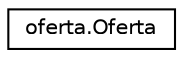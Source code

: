 digraph "Graphical Class Hierarchy"
{
  edge [fontname="Helvetica",fontsize="10",labelfontname="Helvetica",labelfontsize="10"];
  node [fontname="Helvetica",fontsize="10",shape=record];
  rankdir="LR";
  Node0 [label="oferta.Oferta",height=0.2,width=0.4,color="black", fillcolor="white", style="filled",URL="$classoferta_1_1_oferta.html"];
}
